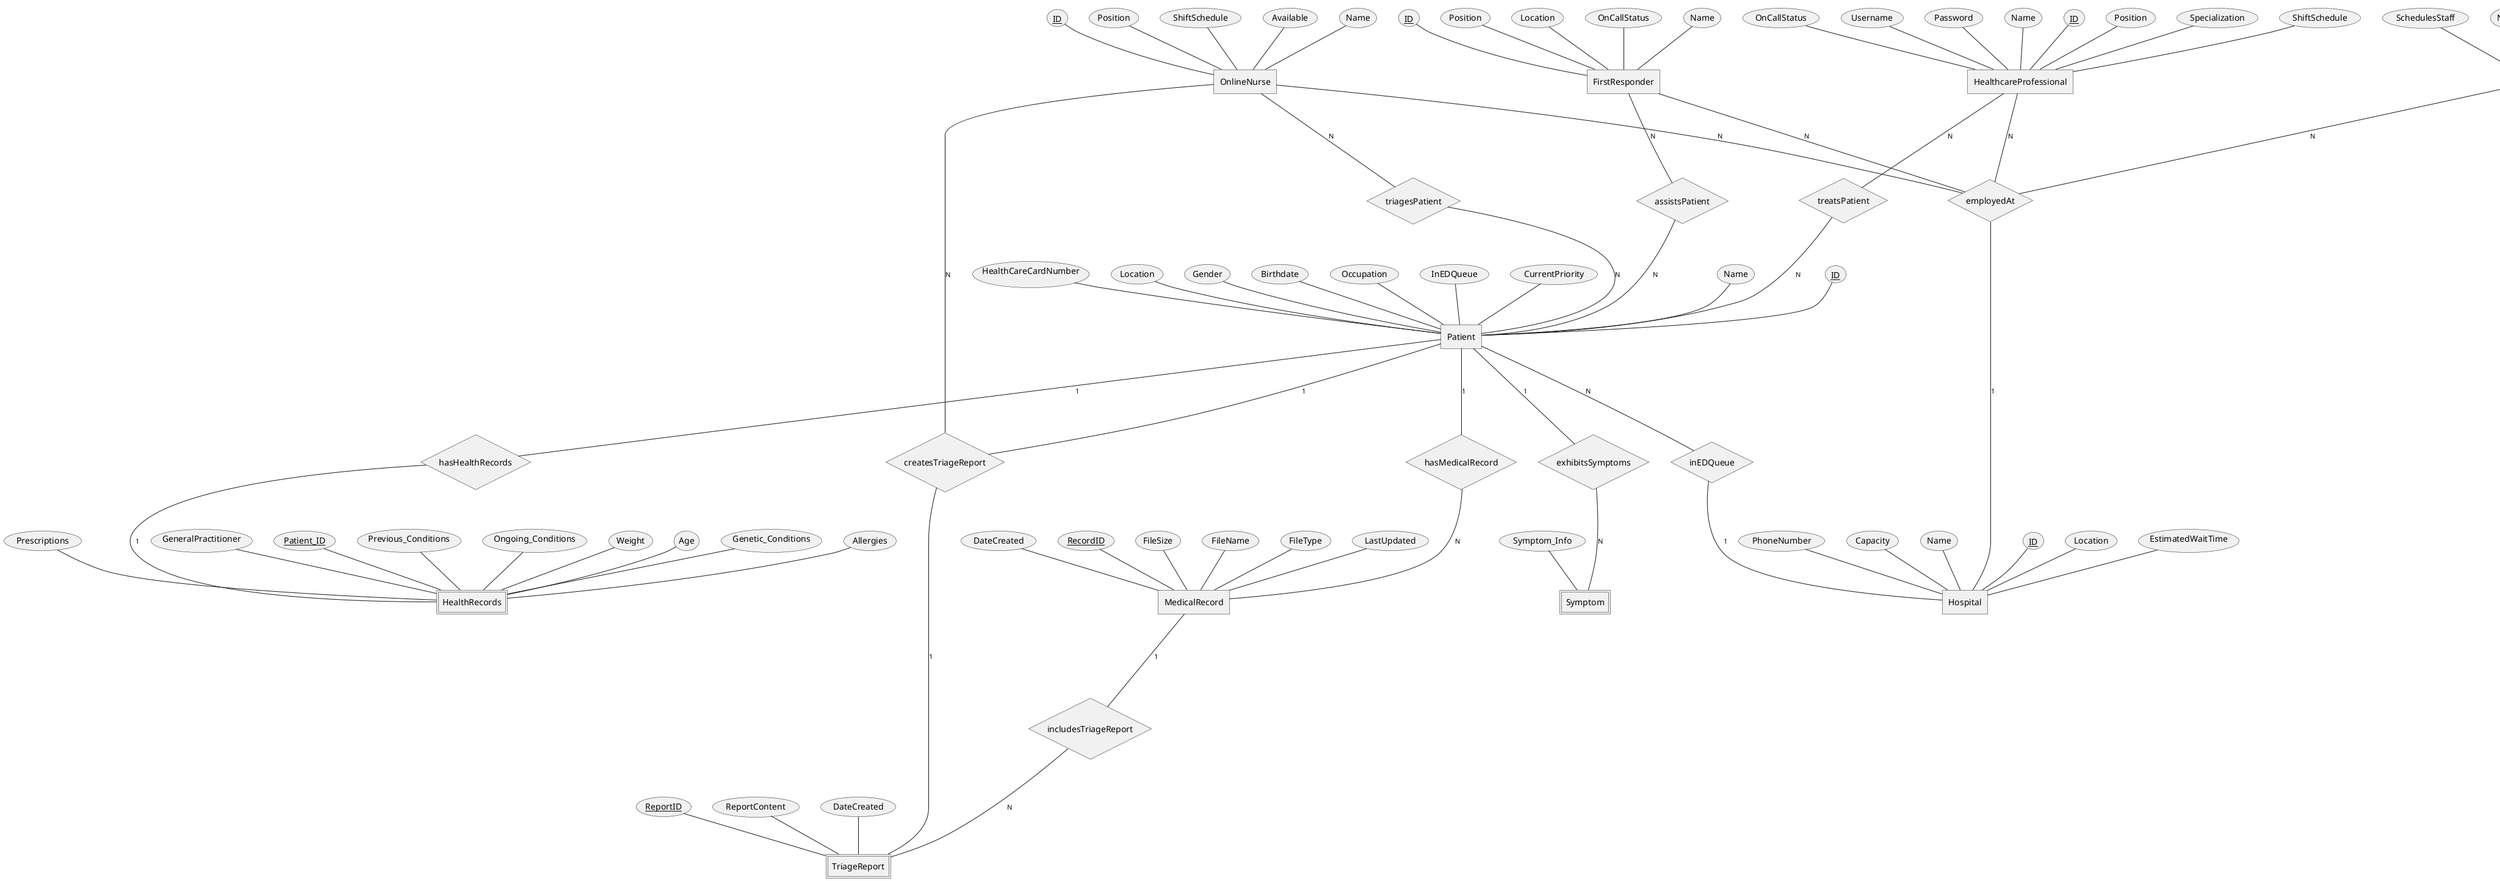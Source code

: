 @startchen

entity FirstResponder {
  Name
  ID <<key>>
  Position
  Location
  OnCallStatus
}

entity OnlineNurse {
  Name
  ID <<key>>
  Position
  ShiftSchedule
  Available
}

entity HealthcareProfessional {
  Name
  ID <<key>>
  Position
  Specialization
  ShiftSchedule
  OnCallStatus
  Username
  Password
}

entity Patient {
  Name
  ID <<key>>
  HealthCareCardNumber
  Location
  Gender
  Birthdate
  Occupation
  InEDQueue
  CurrentPriority
}

entity SystemAdmin {
  Name
  ID <<key>>
  Position
  ManagesHospitalResources
  SchedulesStaff
}

entity Symptom <<weak>> {
  Symptom_Info
}

entity HealthRecords <<weak>> {
  Patient_ID <<key>>
  Previous_Conditions
  Ongoing_Conditions
  Weight
  Age
  Genetic_Conditions 
  Allergies
  Prescriptions
  GeneralPractitioner
}

entity Hospital {
  Name
  ID <<key>>
  Location
  EstimatedWaitTime
  PhoneNumber
  Capacity
}

entity MedicalRecord {
  RecordID <<key>>
  FileName
  FileSize
  FileType
  LastUpdated
  DateCreated
}

entity TriageReport <<weak>> {
  ReportID <<key>>
  ReportContent
  DateCreated
}

relationship exhibitsSymptoms {
}

relationship hasHealthRecords {
}

relationship createsTriageReport {
}

relationship treatsPatient {
}

relationship triagesPatient {
}

relationship assistsPatient {
}

relationship employedAt {
}

relationship inEDQueue {
}

relationship hasMedicalRecord {
}

relationship includesTriageReport {
}

Patient -1- exhibitsSymptoms
exhibitsSymptoms -N- Symptom

Patient -1- hasHealthRecords
hasHealthRecords -1- HealthRecords

OnlineNurse -N- createsTriageReport
createsTriageReport -1- TriageReport
Patient -1- createsTriageReport

HealthcareProfessional -N- treatsPatient
treatsPatient -N- Patient

OnlineNurse -N- triagesPatient
triagesPatient -N- Patient

FirstResponder -N- assistsPatient
assistsPatient -N- Patient

HealthcareProfessional -N- employedAt
OnlineNurse -N- employedAt
FirstResponder -N- employedAt
SystemAdmin -N- employedAt
employedAt -1- Hospital

Patient -N- inEDQueue
inEDQueue -1- Hospital

Patient -1- hasMedicalRecord
hasMedicalRecord -N- MedicalRecord

MedicalRecord -1- includesTriageReport
includesTriageReport -N- TriageReport

@endchen